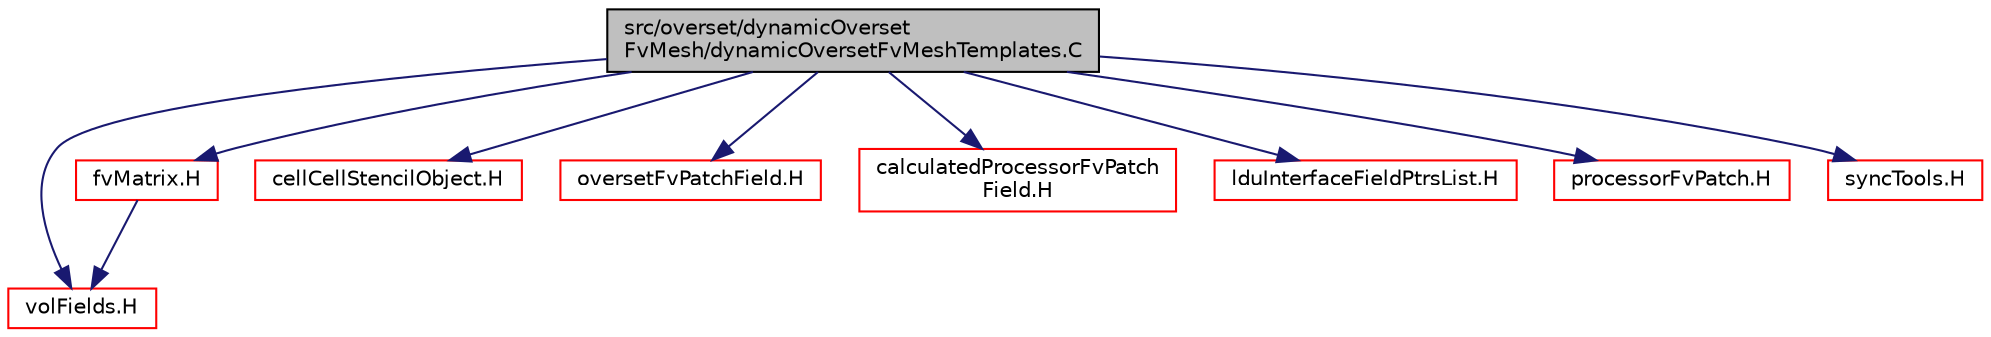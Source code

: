digraph "src/overset/dynamicOversetFvMesh/dynamicOversetFvMeshTemplates.C"
{
  bgcolor="transparent";
  edge [fontname="Helvetica",fontsize="10",labelfontname="Helvetica",labelfontsize="10"];
  node [fontname="Helvetica",fontsize="10",shape=record];
  Node1 [label="src/overset/dynamicOverset\lFvMesh/dynamicOversetFvMeshTemplates.C",height=0.2,width=0.4,color="black", fillcolor="grey75", style="filled" fontcolor="black"];
  Node1 -> Node2 [color="midnightblue",fontsize="10",style="solid",fontname="Helvetica"];
  Node2 [label="volFields.H",height=0.2,width=0.4,color="red",URL="$volFields_8H.html"];
  Node1 -> Node3 [color="midnightblue",fontsize="10",style="solid",fontname="Helvetica"];
  Node3 [label="fvMatrix.H",height=0.2,width=0.4,color="red",URL="$fvMatrix_8H.html"];
  Node3 -> Node2 [color="midnightblue",fontsize="10",style="solid",fontname="Helvetica"];
  Node1 -> Node4 [color="midnightblue",fontsize="10",style="solid",fontname="Helvetica"];
  Node4 [label="cellCellStencilObject.H",height=0.2,width=0.4,color="red",URL="$cellCellStencilObject_8H.html"];
  Node1 -> Node5 [color="midnightblue",fontsize="10",style="solid",fontname="Helvetica"];
  Node5 [label="oversetFvPatchField.H",height=0.2,width=0.4,color="red",URL="$oversetFvPatchField_8H.html"];
  Node1 -> Node6 [color="midnightblue",fontsize="10",style="solid",fontname="Helvetica"];
  Node6 [label="calculatedProcessorFvPatch\lField.H",height=0.2,width=0.4,color="red",URL="$calculatedProcessorFvPatchField_8H.html"];
  Node1 -> Node7 [color="midnightblue",fontsize="10",style="solid",fontname="Helvetica"];
  Node7 [label="lduInterfaceFieldPtrsList.H",height=0.2,width=0.4,color="red",URL="$lduInterfaceFieldPtrsList_8H.html"];
  Node1 -> Node8 [color="midnightblue",fontsize="10",style="solid",fontname="Helvetica"];
  Node8 [label="processorFvPatch.H",height=0.2,width=0.4,color="red",URL="$processorFvPatch_8H.html"];
  Node1 -> Node9 [color="midnightblue",fontsize="10",style="solid",fontname="Helvetica"];
  Node9 [label="syncTools.H",height=0.2,width=0.4,color="red",URL="$syncTools_8H.html"];
}
